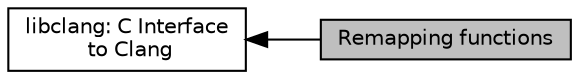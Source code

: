 digraph "Remapping functions"
{
  bgcolor="transparent";
  edge [fontname="Helvetica",fontsize="10",labelfontname="Helvetica",labelfontsize="10"];
  node [fontname="Helvetica",fontsize="10",shape=box];
  rankdir=LR;
  Node1 [label="Remapping functions",height=0.2,width=0.4,color="black", fillcolor="grey75", style="filled", fontcolor="black",tooltip=" "];
  Node2 [label="libclang: C Interface\l to Clang",height=0.2,width=0.4,color="black",URL="$group__CINDEX.html",tooltip="The C Interface to Clang provides a relatively small API that exposes facilities for parsing source c..."];
  Node2->Node1 [shape=plaintext, dir="back", style="solid"];
}
